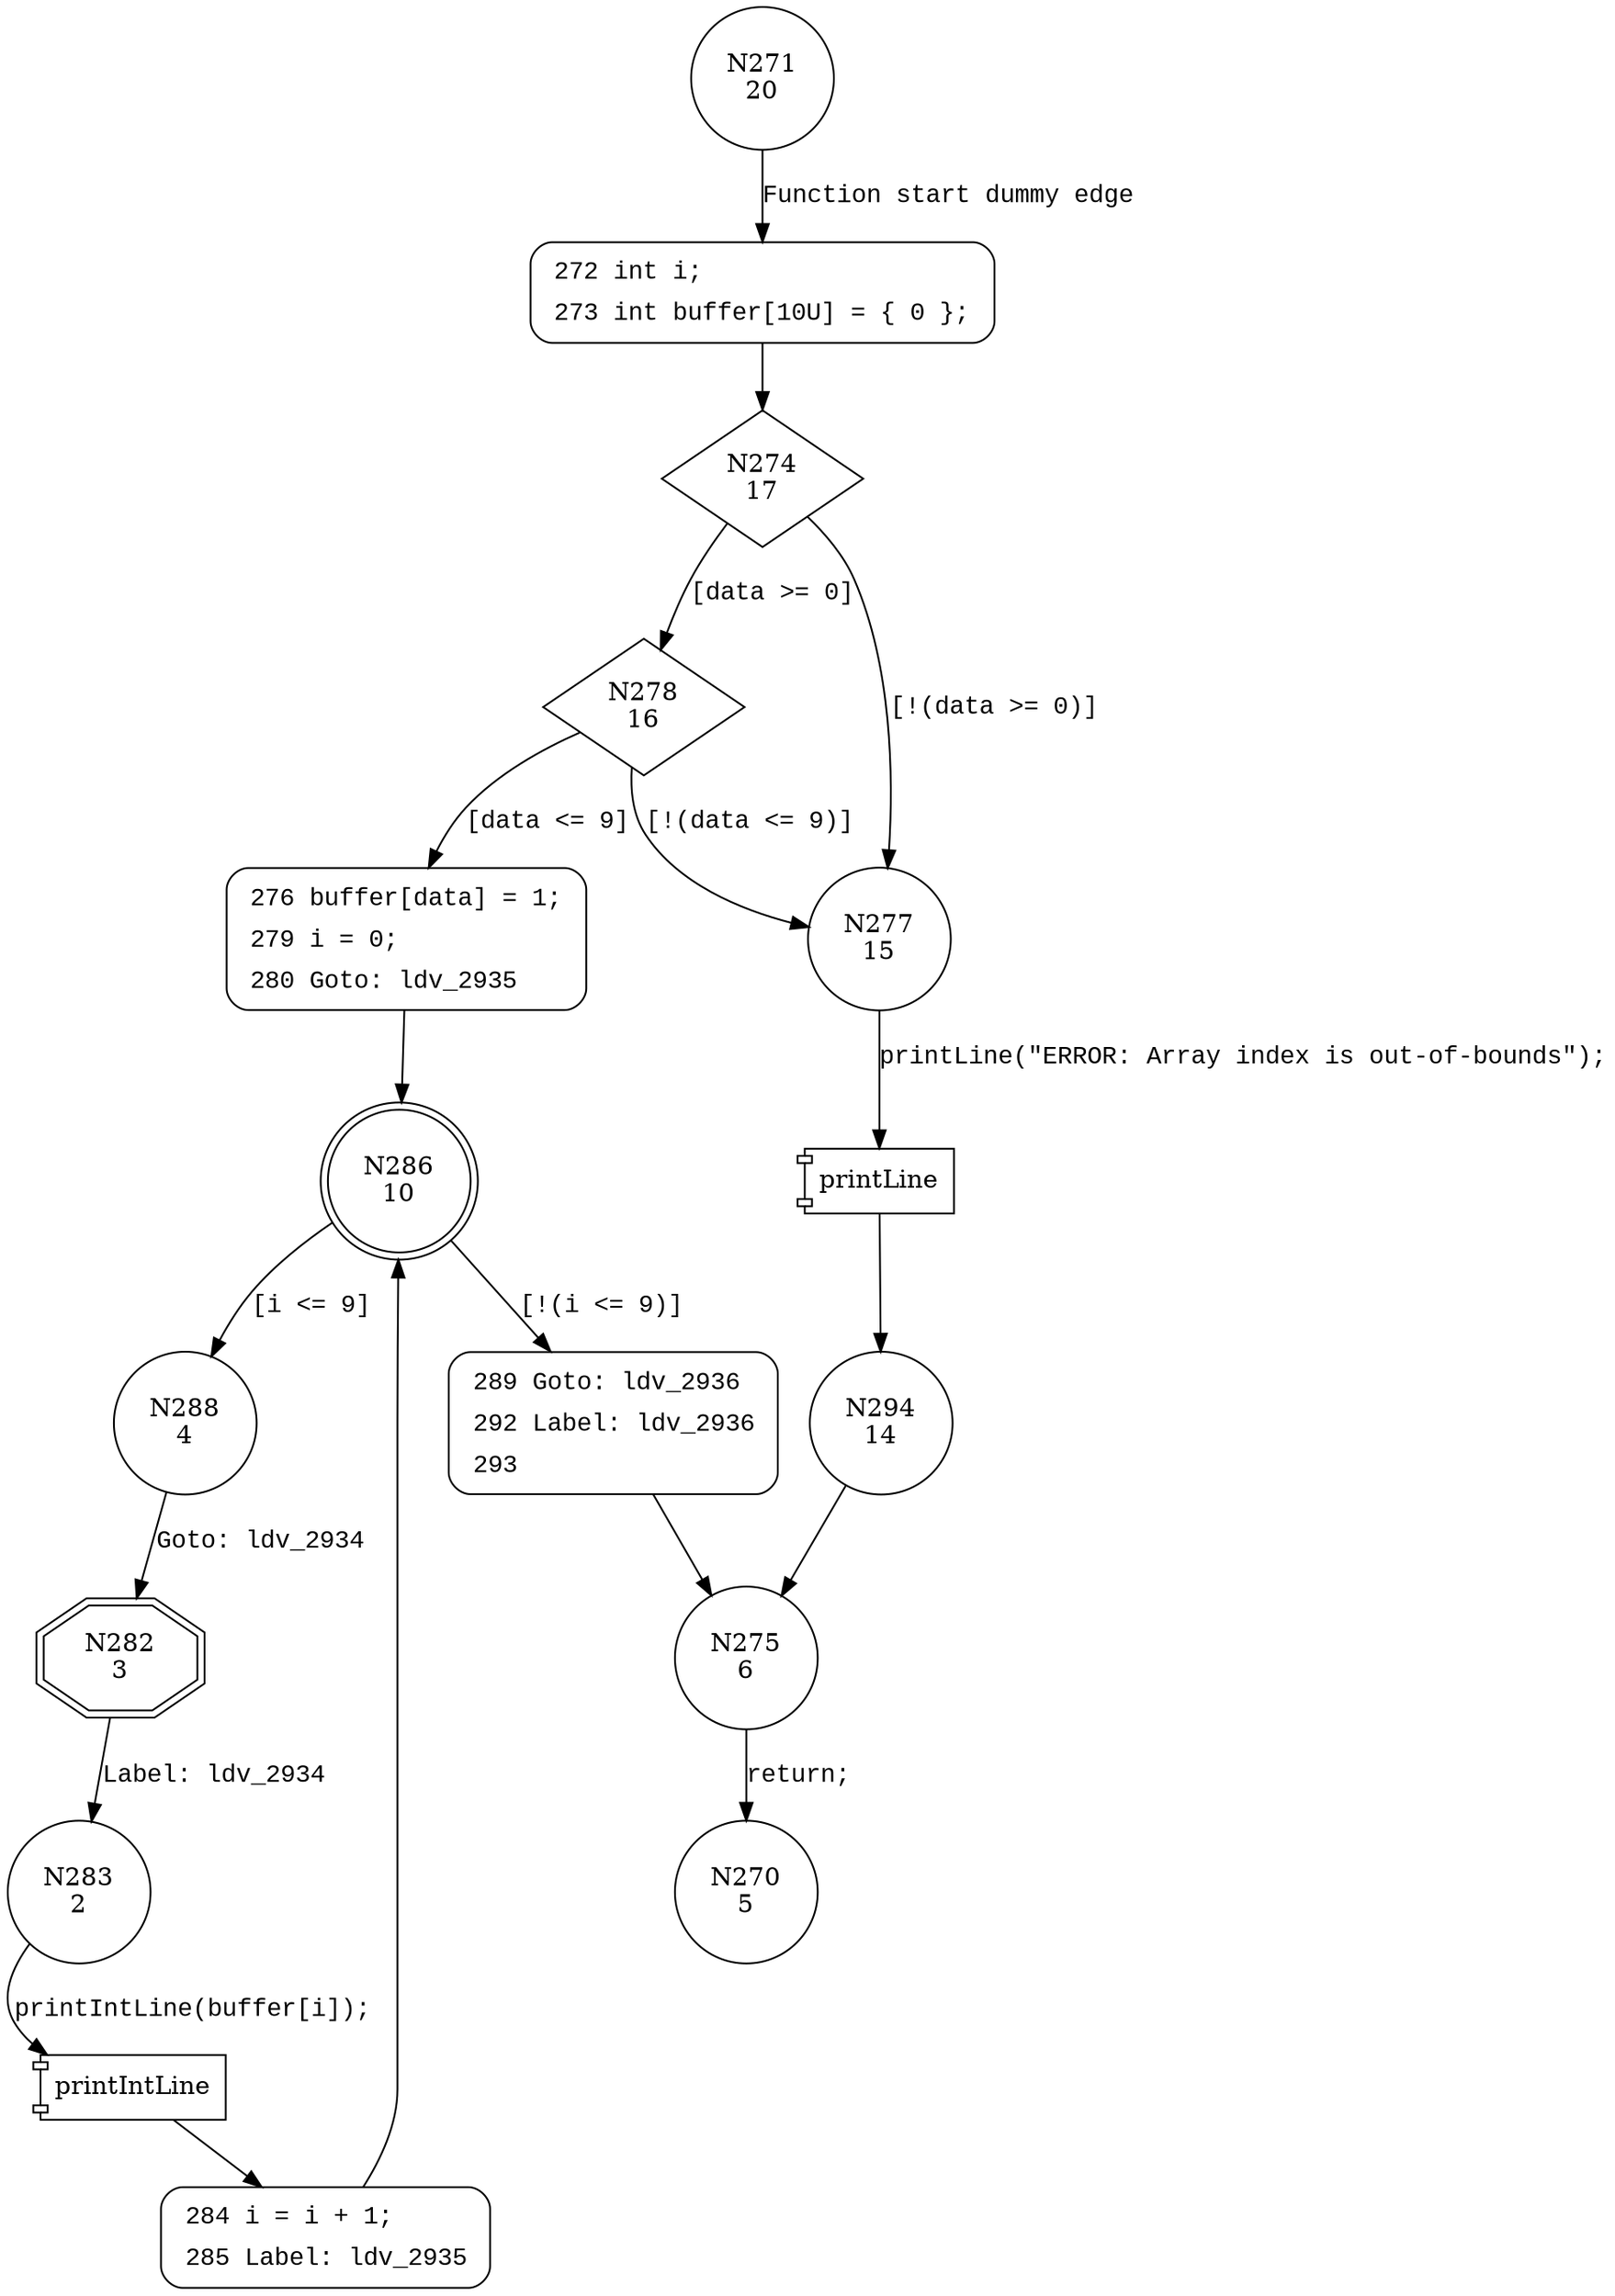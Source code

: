 digraph CWE124_Buffer_Underwrite__CWE839_fscanf_51b_goodB2GSink {
271 [shape="circle" label="N271\n20"]
272 [shape="circle" label="N272\n19"]
274 [shape="diamond" label="N274\n17"]
278 [shape="diamond" label="N278\n16"]
277 [shape="circle" label="N277\n15"]
294 [shape="circle" label="N294\n14"]
275 [shape="circle" label="N275\n6"]
270 [shape="circle" label="N270\n5"]
276 [shape="circle" label="N276\n13"]
286 [shape="doublecircle" label="N286\n10"]
288 [shape="circle" label="N288\n4"]
289 [shape="circle" label="N289\n9"]
282 [shape="doubleoctagon" label="N282\n3"]
283 [shape="circle" label="N283\n2"]
284 [shape="circle" label="N284\n1"]
272 [style="filled,bold" penwidth="1" fillcolor="white" fontname="Courier New" shape="Mrecord" label=<<table border="0" cellborder="0" cellpadding="3" bgcolor="white"><tr><td align="right">272</td><td align="left">int i;</td></tr><tr><td align="right">273</td><td align="left">int buffer[10U] = &#123; 0 &#125;;</td></tr></table>>]
272 -> 274[label=""]
276 [style="filled,bold" penwidth="1" fillcolor="white" fontname="Courier New" shape="Mrecord" label=<<table border="0" cellborder="0" cellpadding="3" bgcolor="white"><tr><td align="right">276</td><td align="left">buffer[data] = 1;</td></tr><tr><td align="right">279</td><td align="left">i = 0;</td></tr><tr><td align="right">280</td><td align="left">Goto: ldv_2935</td></tr></table>>]
276 -> 286[label=""]
289 [style="filled,bold" penwidth="1" fillcolor="white" fontname="Courier New" shape="Mrecord" label=<<table border="0" cellborder="0" cellpadding="3" bgcolor="white"><tr><td align="right">289</td><td align="left">Goto: ldv_2936</td></tr><tr><td align="right">292</td><td align="left">Label: ldv_2936</td></tr><tr><td align="right">293</td><td align="left"></td></tr></table>>]
289 -> 275[label=""]
284 [style="filled,bold" penwidth="1" fillcolor="white" fontname="Courier New" shape="Mrecord" label=<<table border="0" cellborder="0" cellpadding="3" bgcolor="white"><tr><td align="right">284</td><td align="left">i = i + 1;</td></tr><tr><td align="right">285</td><td align="left">Label: ldv_2935</td></tr></table>>]
284 -> 286[label=""]
271 -> 272 [label="Function start dummy edge" fontname="Courier New"]
274 -> 278 [label="[data >= 0]" fontname="Courier New"]
274 -> 277 [label="[!(data >= 0)]" fontname="Courier New"]
100029 [shape="component" label="printLine"]
277 -> 100029 [label="printLine(\"ERROR: Array index is out-of-bounds\");" fontname="Courier New"]
100029 -> 294 [label="" fontname="Courier New"]
275 -> 270 [label="return;" fontname="Courier New"]
278 -> 276 [label="[data <= 9]" fontname="Courier New"]
278 -> 277 [label="[!(data <= 9)]" fontname="Courier New"]
286 -> 288 [label="[i <= 9]" fontname="Courier New"]
286 -> 289 [label="[!(i <= 9)]" fontname="Courier New"]
288 -> 282 [label="Goto: ldv_2934" fontname="Courier New"]
282 -> 283 [label="Label: ldv_2934" fontname="Courier New"]
100030 [shape="component" label="printIntLine"]
283 -> 100030 [label="printIntLine(buffer[i]);" fontname="Courier New"]
100030 -> 284 [label="" fontname="Courier New"]
294 -> 275 [label="" fontname="Courier New"]
}